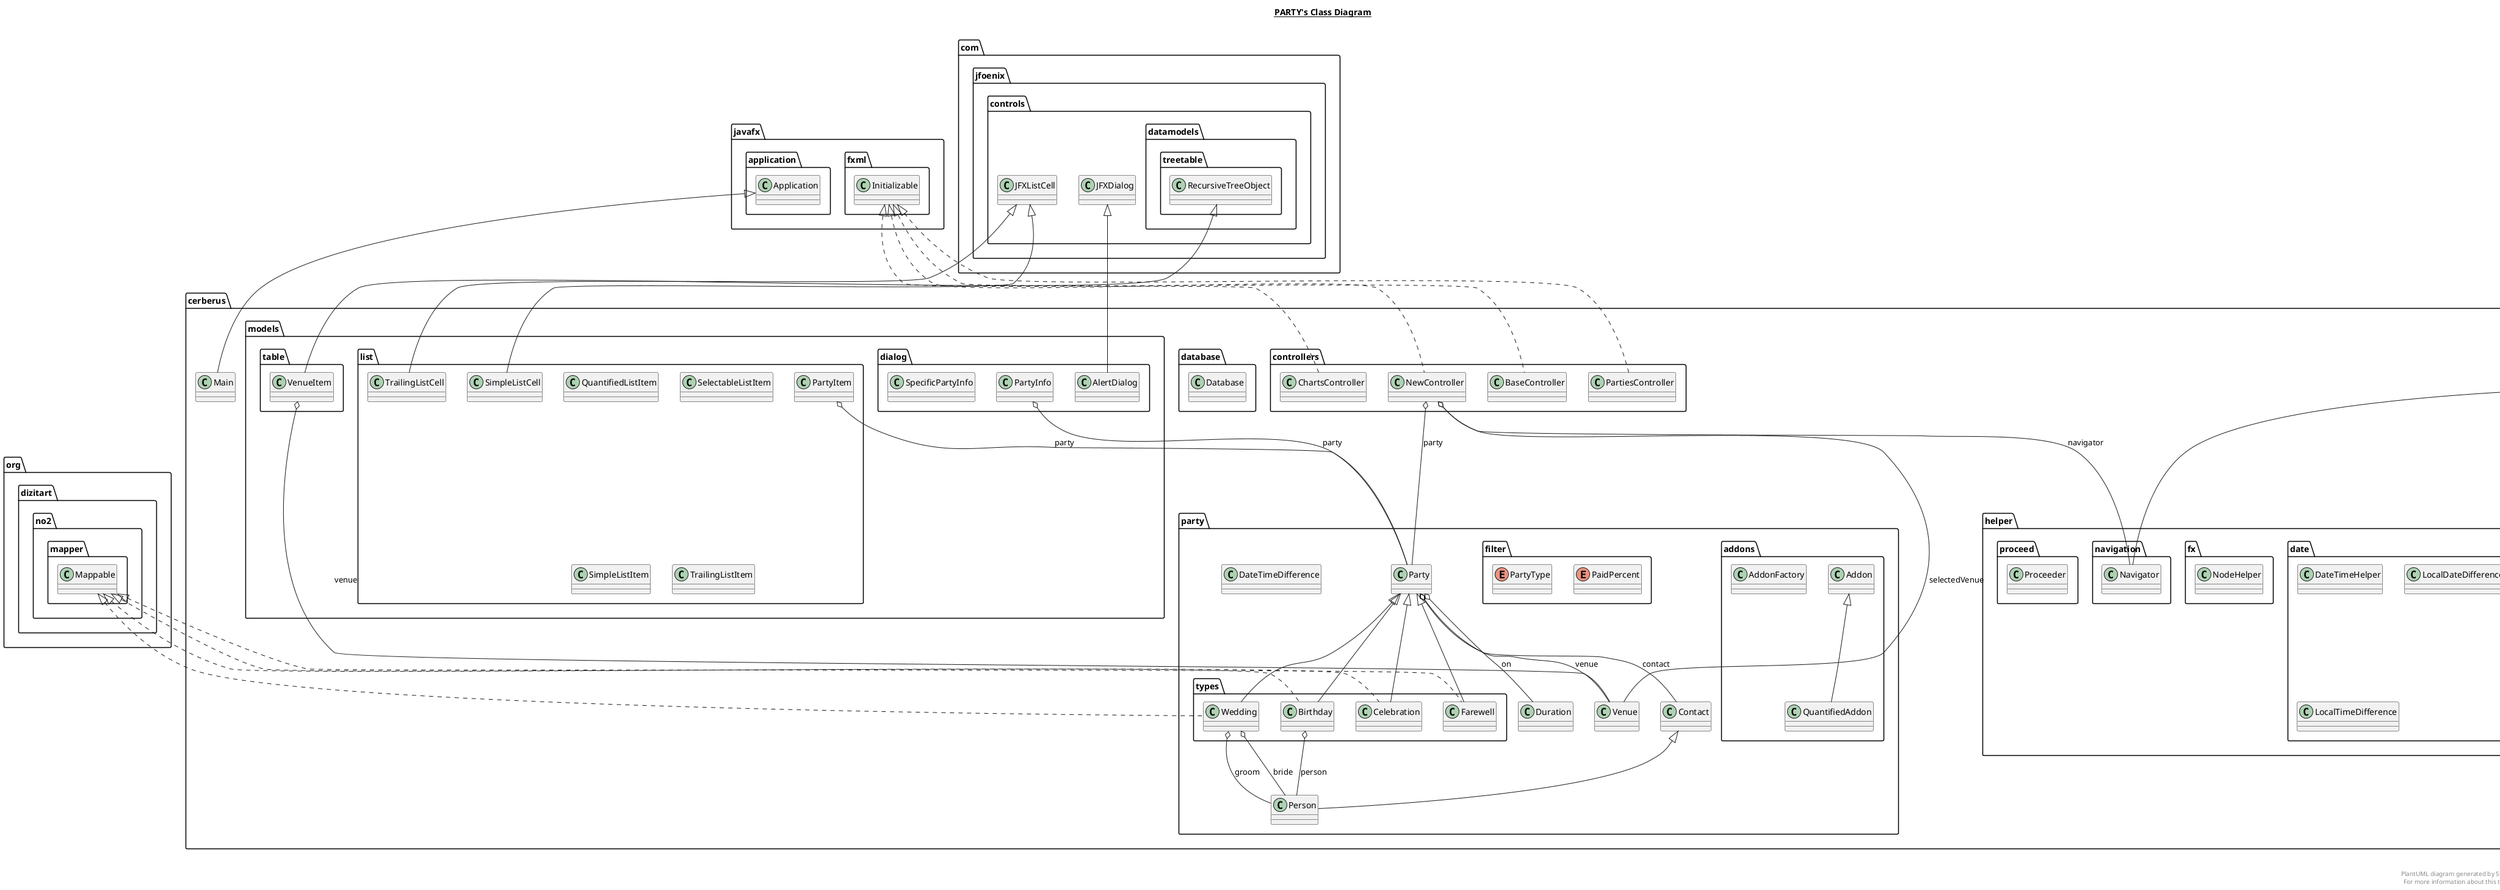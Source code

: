 @startuml

title __PARTY's Class Diagram__\n

  namespace cerberus {
    class cerberus.Main {
    }
  }
  

  namespace cerberus {
    namespace controllers {
      class cerberus.controllers.BaseController {
      }
    }
  }
  

  namespace cerberus {
    namespace controllers {
      class cerberus.controllers.ChartsController {
      }
    }
  }
  

  namespace cerberus {
    namespace controllers {
      class cerberus.controllers.NewController {
      }
    }
  }
  

  namespace cerberus {
    namespace controllers {
      class cerberus.controllers.PartiesController {
      }
    }
  }
  

  namespace cerberus {
    namespace database {
      class cerberus.database.Database {
      }
    }
  }
  

  namespace cerberus {
    namespace helper.date {
      class cerberus.helper.date.DateTimeHelper {
      }
    }
  }
  

  namespace cerberus {
    namespace helper.date {
      class cerberus.helper.date.LocalDateDifference {
      }
    }
  }
  

  namespace cerberus {
    namespace helper.date {
      class cerberus.helper.date.LocalTimeDifference {
      }
    }
  }
  

  namespace cerberus {
    namespace helper.fx {
      class cerberus.helper.fx.NodeHelper {
      }
    }
  }
  

  namespace cerberus {
    namespace helper.navigation {
      class cerberus.helper.navigation.Navigator {
      }
    }
  }
  

  namespace cerberus {
    namespace helper.proceed {
      class cerberus.helper.proceed.Proceeder {
      }
    }
  }
  

  namespace cerberus {
    namespace models.dialog {
      class cerberus.models.dialog.AlertDialog {
      }
    }
  }
  

  namespace cerberus {
    namespace models.dialog {
      class cerberus.models.dialog.PartyInfo {
      }
    }
  }
  

  namespace cerberus {
    namespace models.dialog {
      class cerberus.models.dialog.SpecificPartyInfo {
      }
    }
  }
  

  namespace cerberus {
    namespace models.list {
      class cerberus.models.list.PartyItem {
      }
    }
  }
  

  namespace cerberus {
    namespace models.list {
      class cerberus.models.list.QuantifiedListItem {
      }
    }
  }
  

  namespace cerberus {
    namespace models.list {
      class cerberus.models.list.SelectableListItem {
      }
    }
  }
  

  namespace cerberus {
    namespace models.list {
      class cerberus.models.list.SimpleListCell {
      }
    }
  }
  

  namespace cerberus {
    namespace models.list {
      class cerberus.models.list.SimpleListItem {
      }
    }
  }
  

  namespace cerberus {
    namespace models.list {
      class cerberus.models.list.TrailingListCell {
      }
    }
  }
  

  namespace cerberus {
    namespace models.list {
      class cerberus.models.list.TrailingListItem {
      }
    }
  }
  

  namespace cerberus {
    namespace models.table {
      class cerberus.models.table.VenueItem {
      }
    }
  }
  

  namespace cerberus {
    namespace party {
      class cerberus.party.Contact {
      }
    }
  }
  

  namespace cerberus {
    namespace party {
      class cerberus.party.DateTimeDifference {
      }
    }
  }
  

  namespace cerberus {
    namespace party {
      class cerberus.party.Duration {
      }
    }
  }
  

  namespace cerberus {
    namespace party {
      class cerberus.party.Party {
      }
    }
  }
  

  namespace cerberus {
    namespace party {
      class cerberus.party.Person {
      }
    }
  }
  

  namespace cerberus {
    namespace party {
      class cerberus.party.Venue {
      }
    }
  }
  

  namespace cerberus {
    namespace party {
      namespace addons {
        class cerberus.party.addons.Addon {
        }
      }
    }
  }
  

  namespace cerberus {
    namespace party {
      namespace addons {
        class cerberus.party.addons.AddonFactory {
        }
      }
    }
  }
  

  namespace cerberus {
    namespace party {
      namespace addons {
        class cerberus.party.addons.QuantifiedAddon {
        }
      }
    }
  }
  

  namespace cerberus {
    namespace party {
      namespace filter {
        enum PaidPercent {
        }
      }
    }
  }
  

  namespace cerberus {
    namespace party {
      namespace filter {
        enum PartyType {
        }
      }
    }
  }
  

  namespace cerberus {
    namespace party {
      namespace types {
        class cerberus.party.types.Birthday {
        }
      }
    }
  }
  

  namespace cerberus {
    namespace party {
      namespace types {
        class cerberus.party.types.Celebration {
        }
      }
    }
  }
  

  namespace cerberus {
    namespace party {
      namespace types {
        class cerberus.party.types.Farewell {
        }
      }
    }
  }
  

  namespace cerberus {
    namespace party {
      namespace types {
        class cerberus.party.types.Wedding {
        }
      }
    }
  }
  

  cerberus.Main -up-|> javafx.application.Application
  cerberus.controllers.BaseController .up.|> javafx.fxml.Initializable
  cerberus.controllers.ChartsController .up.|> javafx.fxml.Initializable
  cerberus.controllers.NewController .up.|> javafx.fxml.Initializable
  cerberus.controllers.NewController o-- cerberus.party.Venue : selectedVenue
  cerberus.controllers.NewController o-- cerberus.helper.navigation.Navigator : navigator
  cerberus.controllers.NewController o-- cerberus.party.Party : party
  cerberus.controllers.PartiesController .up.|> javafx.fxml.Initializable
  cerberus.helper.navigation.Navigator -up-|> java.util.Stack
  cerberus.models.dialog.AlertDialog -up-|> com.jfoenix.controls.JFXDialog
  cerberus.models.dialog.PartyInfo o-- cerberus.party.Party : party
  cerberus.models.list.PartyItem o-- cerberus.party.Party : party
  cerberus.models.list.SimpleListCell -up-|> com.jfoenix.controls.JFXListCell
  cerberus.models.list.TrailingListCell -up-|> com.jfoenix.controls.JFXListCell
  cerberus.models.table.VenueItem -up-|> com.jfoenix.controls.datamodels.treetable.RecursiveTreeObject
  cerberus.models.table.VenueItem o-- cerberus.party.Venue : venue
  cerberus.party.Party o-- cerberus.party.Contact : contact
  cerberus.party.Party o-- cerberus.party.Duration : on
  cerberus.party.Party o-- cerberus.party.Venue : venue
  cerberus.party.Person -up-|> cerberus.party.Contact
  cerberus.party.addons.QuantifiedAddon -up-|> cerberus.party.addons.Addon
  cerberus.party.types.Birthday .up.|> org.dizitart.no2.mapper.Mappable
  cerberus.party.types.Birthday -up-|> cerberus.party.Party
  cerberus.party.types.Birthday o-- cerberus.party.Person : person
  cerberus.party.types.Celebration .up.|> org.dizitart.no2.mapper.Mappable
  cerberus.party.types.Celebration -up-|> cerberus.party.Party
  cerberus.party.types.Farewell .up.|> org.dizitart.no2.mapper.Mappable
  cerberus.party.types.Farewell -up-|> cerberus.party.Party
  cerberus.party.types.Wedding .up.|> org.dizitart.no2.mapper.Mappable
  cerberus.party.types.Wedding -up-|> cerberus.party.Party
  cerberus.party.types.Wedding o-- cerberus.party.Person : bride
  cerberus.party.types.Wedding o-- cerberus.party.Person : groom


right footer


PlantUML diagram generated by SketchIt! (https://bitbucket.org/pmesmeur/sketch.it)
For more information about this tool, please contact philippe.mesmeur@gmail.com
endfooter

@enduml
